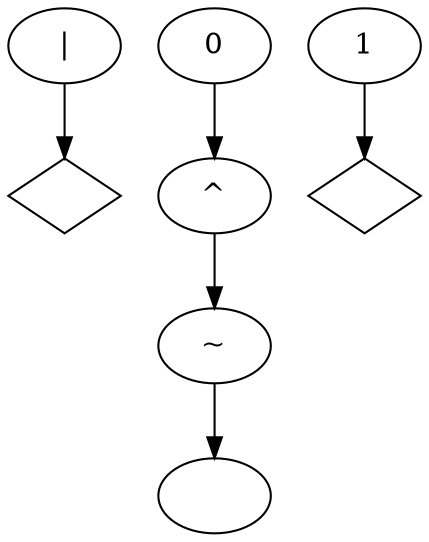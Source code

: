 digraph G {
n0 [label="",shape="diamond"];
n1 [label="|"];
n6 [label="^"];
n10 [label="",shape="diamond"];
n16 [label="0"];
n17 [label=""];
n4 [label="1"];
n5 [label="~"];
n1 -> n0
n6 -> n5
n16 -> n6
n4 -> n10
n5 -> n17
}